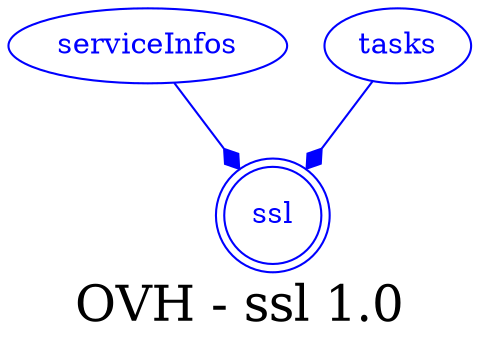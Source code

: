 digraph LexiconGraph {
graph[label="OVH - ssl 1.0", fontsize=24]
splines=true
"ssl" [color=blue, fontcolor=blue, shape=doublecircle]
"serviceInfos" -> "ssl" [color=blue, fontcolor=blue, arrowhead=diamond, arrowtail=none]
"serviceInfos" [color=blue, fontcolor=blue, shape=ellipse]
"tasks" -> "ssl" [color=blue, fontcolor=blue, arrowhead=diamond, arrowtail=none]
"tasks" [color=blue, fontcolor=blue, shape=ellipse]
}

